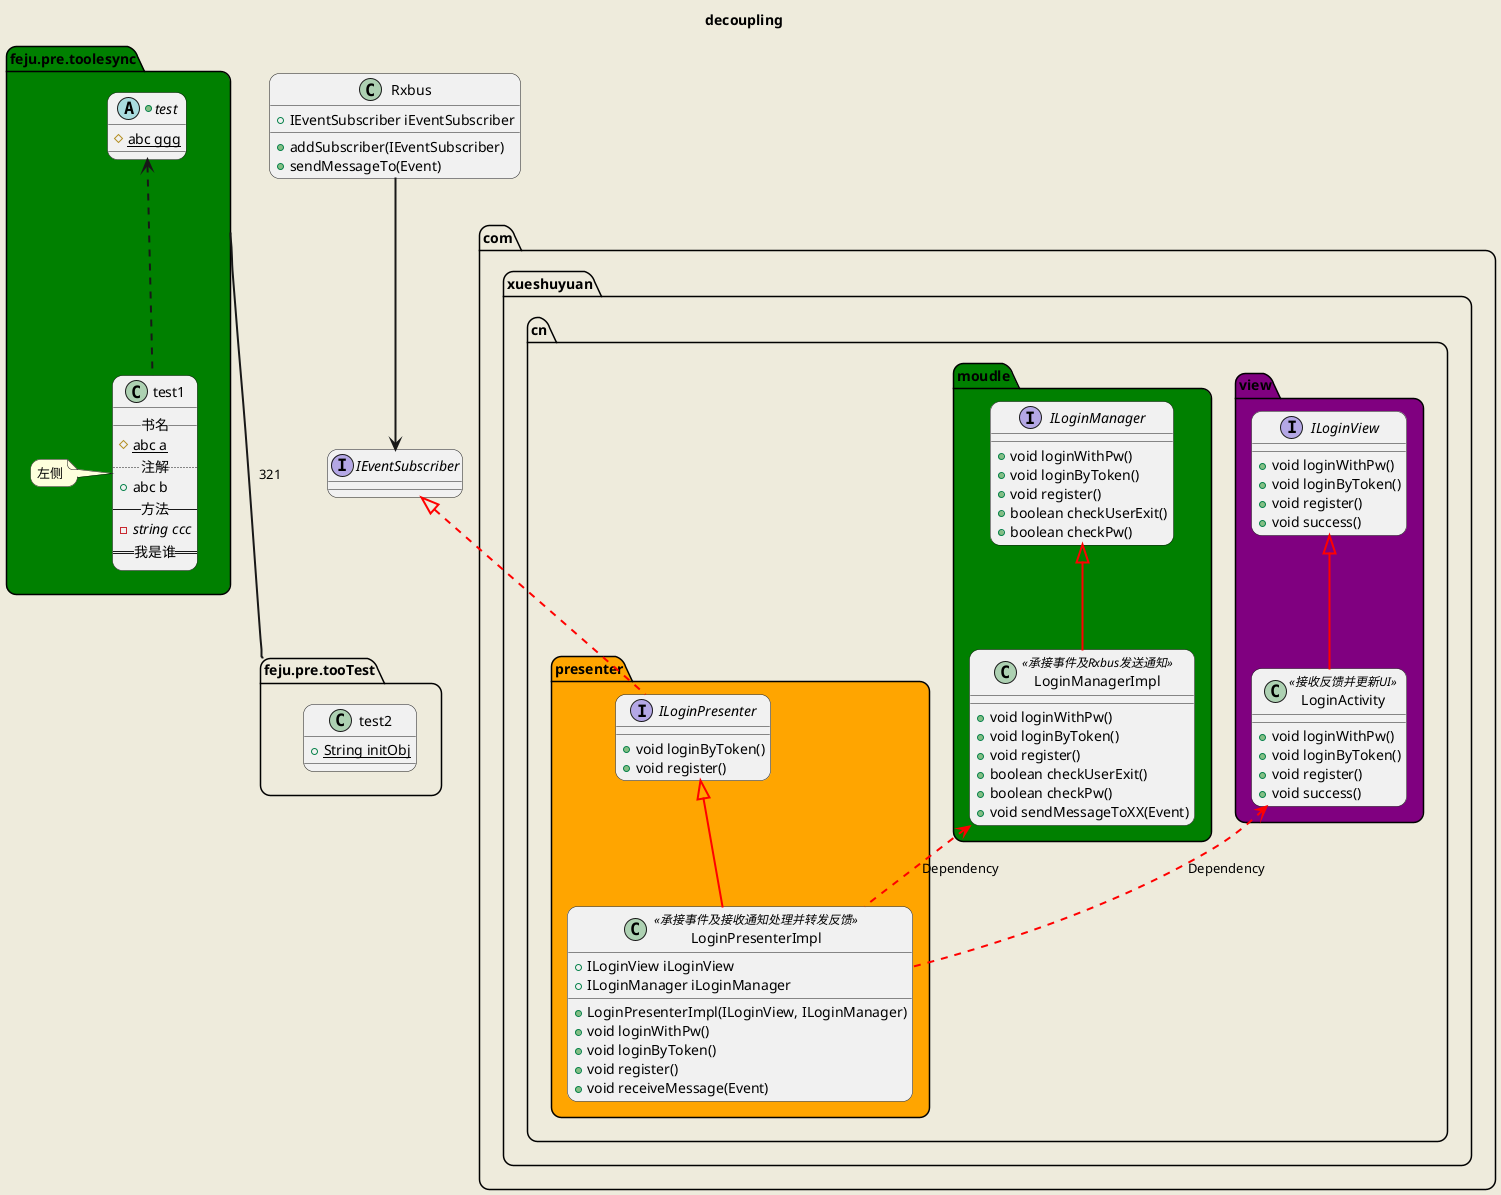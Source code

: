 @startuml
title  decoupling
'skinparam packageStyle rect/' 加入这行代码，样式纯矩形'/
skinparam backgroundColor #EEEBDC
skinparam roundcorner 20
skinparam sequenceArrowThickness 2
'skinparam handwritten true
class Rxbus {
+IEventSubscriber iEventSubscriber
+addSubscriber(IEventSubscriber)
+sendMessageTo(Event)
}

interface IEventSubscriber
Rxbus --> IEventSubscriber
namespace com.xueshuyuan.cn.view #purple{

interface ILoginView{
+void loginWithPw()
+void loginByToken()
+void register()
+void success()
}
class LoginActivity<<接收反馈并更新UI>> {
+void loginWithPw()
+void loginByToken()
+void register()
+void success()
}

ILoginView <|--[#red] LoginActivity
}

namespace com.xueshuyuan.cn.presenter #orange{
interface ILoginPresenter{
+void loginByToken()
+void register()
}
class LoginPresenterImpl<<承接事件及接收通知处理并转发反馈>> {
+ILoginView iLoginView
+ILoginManager iLoginManager
+LoginPresenterImpl(ILoginView, ILoginManager)
+void loginWithPw()
+void loginByToken()
+void register()
+void receiveMessage(Event)
}

ILoginPresenter <|--[#red] LoginPresenterImpl
com.xueshuyuan.cn.view.LoginActivity <..[#red] LoginPresenterImpl :  Dependency
com.xueshuyuan.cn.moudle.LoginManagerImpl <..[#red] LoginPresenterImpl :  Dependency
.IEventSubscriber <|..[#red] ILoginPresenter
}


namespace com.xueshuyuan.cn.moudle #green{
interface ILoginManager{
+void loginWithPw()
+void loginByToken()
+void register()
+boolean checkUserExit()
+boolean checkPw()
}
class LoginManagerImpl<<承接事件及Rxbus发送通知>> {
+void loginWithPw()
+void loginByToken()
+void register()
+boolean checkUserExit()
+boolean checkPw()
+void sendMessageToXX(Event)
}

ILoginManager <|--[#red] LoginManagerImpl
}
package "feju.pre.toolesync" as pp #green{

+abstract test{
{static} #abc ggg
}

class test1{
__ 书名 __
{static}#abc a
.. 注解 ..
+abc b
-- 方法 --
{abstract}-string ccc
== 我是谁 ==
}

test<.. test1


class test1
note left:左侧
}


package "feju.pre.tooTest" as aa {

class test2{
{static} +String initObj
}
}


pp --- aa:321



@enduml